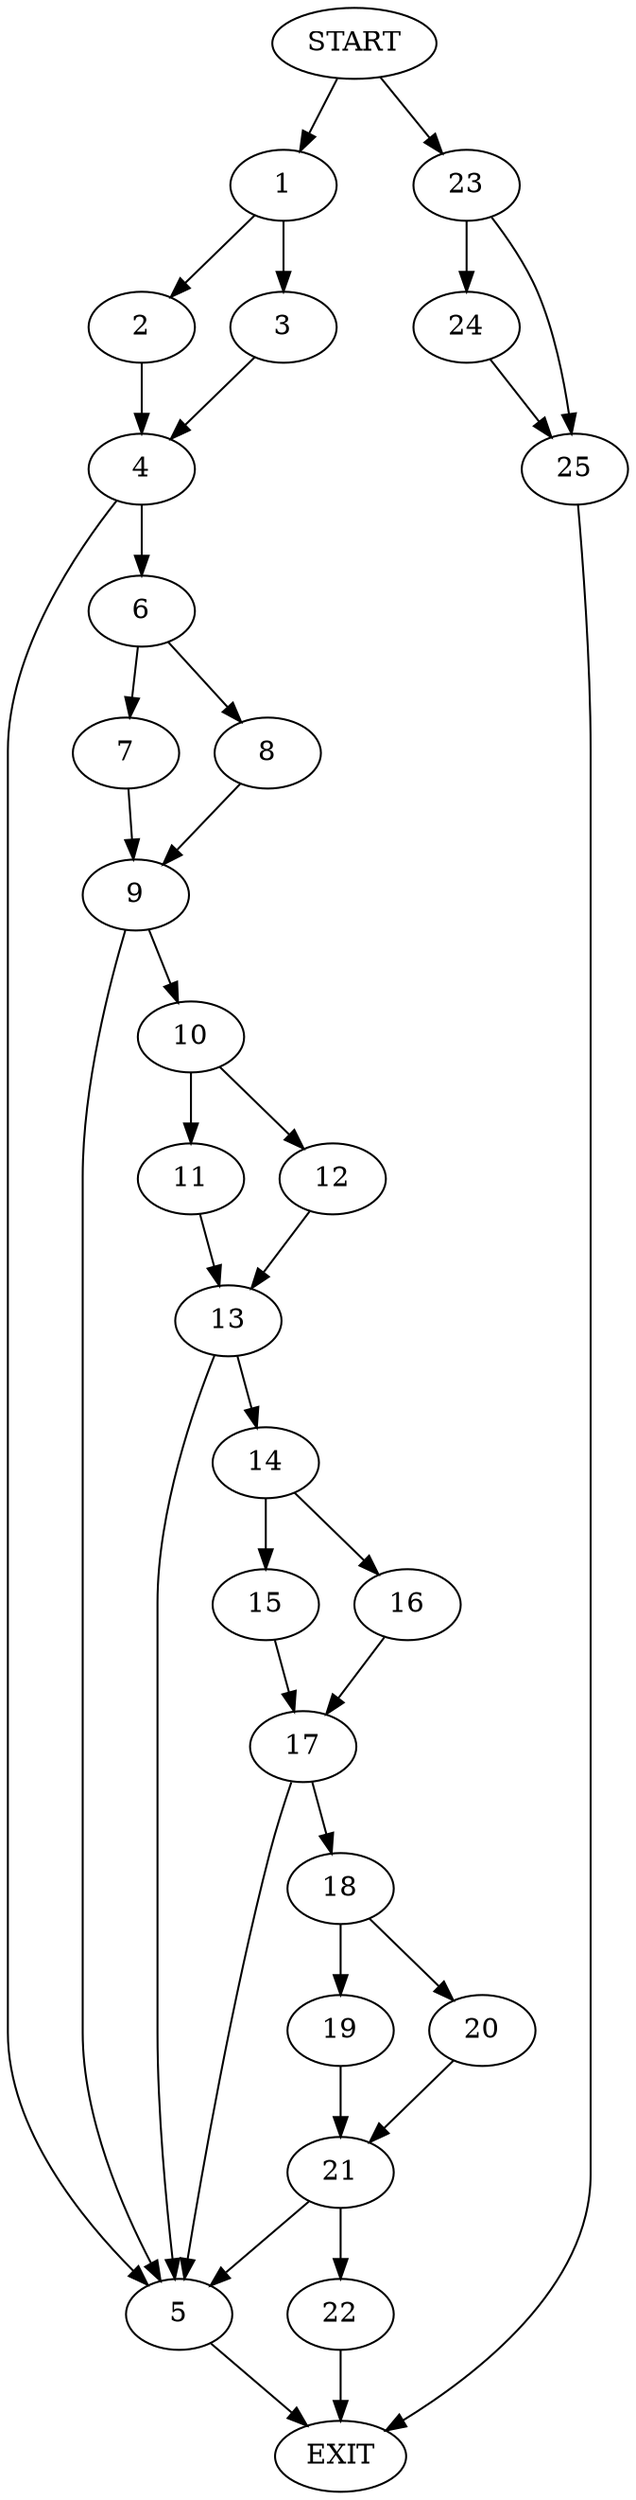 digraph {
0 [label="START"]
26 [label="EXIT"]
0 -> 1
1 -> 2
1 -> 3
3 -> 4
2 -> 4
4 -> 5
4 -> 6
6 -> 7
6 -> 8
5 -> 26
7 -> 9
8 -> 9
9 -> 10
9 -> 5
10 -> 11
10 -> 12
12 -> 13
11 -> 13
13 -> 5
13 -> 14
14 -> 15
14 -> 16
16 -> 17
15 -> 17
17 -> 18
17 -> 5
18 -> 19
18 -> 20
19 -> 21
20 -> 21
21 -> 5
21 -> 22
22 -> 26
0 -> 23
23 -> 24
23 -> 25
24 -> 25
25 -> 26
}
